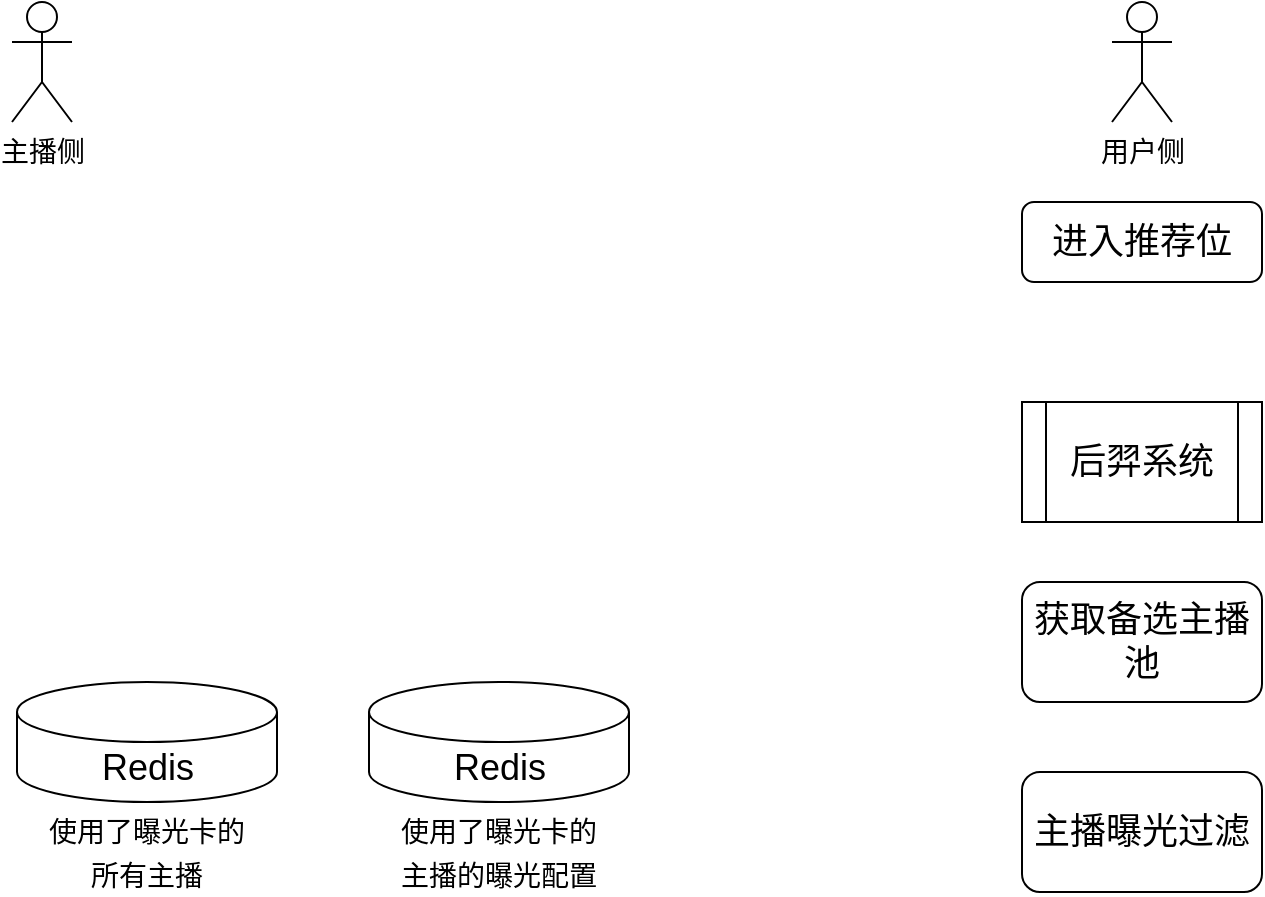 <mxfile version="18.1.2" type="github">
  <diagram id="C5RBs43oDa-KdzZeNtuy" name="Page-1">
    <mxGraphModel dx="1422" dy="747" grid="1" gridSize="10" guides="1" tooltips="1" connect="1" arrows="1" fold="1" page="1" pageScale="1" pageWidth="827" pageHeight="1169" math="0" shadow="0">
      <root>
        <mxCell id="WIyWlLk6GJQsqaUBKTNV-0" />
        <mxCell id="WIyWlLk6GJQsqaUBKTNV-1" parent="WIyWlLk6GJQsqaUBKTNV-0" />
        <mxCell id="QYNvbnqAfwnq2PlY06qU-0" value="&lt;font style=&quot;font-size: 14px;&quot;&gt;主播侧&lt;/font&gt;" style="shape=umlActor;verticalLabelPosition=bottom;verticalAlign=top;html=1;outlineConnect=0;" vertex="1" parent="WIyWlLk6GJQsqaUBKTNV-1">
          <mxGeometry x="170" y="180" width="30" height="60" as="geometry" />
        </mxCell>
        <mxCell id="QYNvbnqAfwnq2PlY06qU-1" value="&lt;font style=&quot;font-size: 14px;&quot;&gt;用户侧&lt;/font&gt;" style="shape=umlActor;verticalLabelPosition=bottom;verticalAlign=top;html=1;outlineConnect=0;" vertex="1" parent="WIyWlLk6GJQsqaUBKTNV-1">
          <mxGeometry x="720" y="180" width="30" height="60" as="geometry" />
        </mxCell>
        <mxCell id="QYNvbnqAfwnq2PlY06qU-2" value="&lt;font style=&quot;font-size: 18px;&quot;&gt;进入推荐位&lt;/font&gt;" style="rounded=1;whiteSpace=wrap;html=1;fontSize=14;" vertex="1" parent="WIyWlLk6GJQsqaUBKTNV-1">
          <mxGeometry x="675" y="280" width="120" height="40" as="geometry" />
        </mxCell>
        <mxCell id="QYNvbnqAfwnq2PlY06qU-3" value="后羿系统" style="shape=process;whiteSpace=wrap;html=1;backgroundOutline=1;fontSize=18;" vertex="1" parent="WIyWlLk6GJQsqaUBKTNV-1">
          <mxGeometry x="675" y="380" width="120" height="60" as="geometry" />
        </mxCell>
        <mxCell id="QYNvbnqAfwnq2PlY06qU-4" value="&lt;span style=&quot;font-size: 18px;&quot;&gt;获取备选主播池&lt;/span&gt;" style="rounded=1;whiteSpace=wrap;html=1;fontSize=14;" vertex="1" parent="WIyWlLk6GJQsqaUBKTNV-1">
          <mxGeometry x="675" y="470" width="120" height="60" as="geometry" />
        </mxCell>
        <mxCell id="QYNvbnqAfwnq2PlY06qU-7" value="" style="group" vertex="1" connectable="0" parent="WIyWlLk6GJQsqaUBKTNV-1">
          <mxGeometry x="170" y="520" width="135" height="100" as="geometry" />
        </mxCell>
        <mxCell id="QYNvbnqAfwnq2PlY06qU-5" value="Redis" style="shape=cylinder3;whiteSpace=wrap;html=1;boundedLbl=1;backgroundOutline=1;size=15;fontSize=18;" vertex="1" parent="QYNvbnqAfwnq2PlY06qU-7">
          <mxGeometry x="2.5" width="130" height="60" as="geometry" />
        </mxCell>
        <mxCell id="QYNvbnqAfwnq2PlY06qU-6" value="&lt;font style=&quot;font-size: 14px;&quot;&gt;使用了曝光卡的&lt;br&gt;所有主播&lt;/font&gt;" style="text;html=1;strokeColor=none;fillColor=none;align=center;verticalAlign=middle;whiteSpace=wrap;rounded=0;fontSize=18;" vertex="1" parent="QYNvbnqAfwnq2PlY06qU-7">
          <mxGeometry y="70" width="135" height="30" as="geometry" />
        </mxCell>
        <mxCell id="QYNvbnqAfwnq2PlY06qU-8" value="&lt;span style=&quot;font-size: 18px;&quot;&gt;主播曝光过滤&lt;/span&gt;" style="rounded=1;whiteSpace=wrap;html=1;fontSize=14;" vertex="1" parent="WIyWlLk6GJQsqaUBKTNV-1">
          <mxGeometry x="675" y="565" width="120" height="60" as="geometry" />
        </mxCell>
        <mxCell id="QYNvbnqAfwnq2PlY06qU-9" value="" style="group" vertex="1" connectable="0" parent="WIyWlLk6GJQsqaUBKTNV-1">
          <mxGeometry x="346" y="520" width="135" height="100" as="geometry" />
        </mxCell>
        <mxCell id="QYNvbnqAfwnq2PlY06qU-10" value="Redis" style="shape=cylinder3;whiteSpace=wrap;html=1;boundedLbl=1;backgroundOutline=1;size=15;fontSize=18;" vertex="1" parent="QYNvbnqAfwnq2PlY06qU-9">
          <mxGeometry x="2.5" width="130" height="60" as="geometry" />
        </mxCell>
        <mxCell id="QYNvbnqAfwnq2PlY06qU-11" value="&lt;font style=&quot;font-size: 14px;&quot;&gt;使用了曝光卡的&lt;br&gt;主播的曝光配置&lt;/font&gt;" style="text;html=1;strokeColor=none;fillColor=none;align=center;verticalAlign=middle;whiteSpace=wrap;rounded=0;fontSize=18;" vertex="1" parent="QYNvbnqAfwnq2PlY06qU-9">
          <mxGeometry y="70" width="135" height="30" as="geometry" />
        </mxCell>
      </root>
    </mxGraphModel>
  </diagram>
</mxfile>
